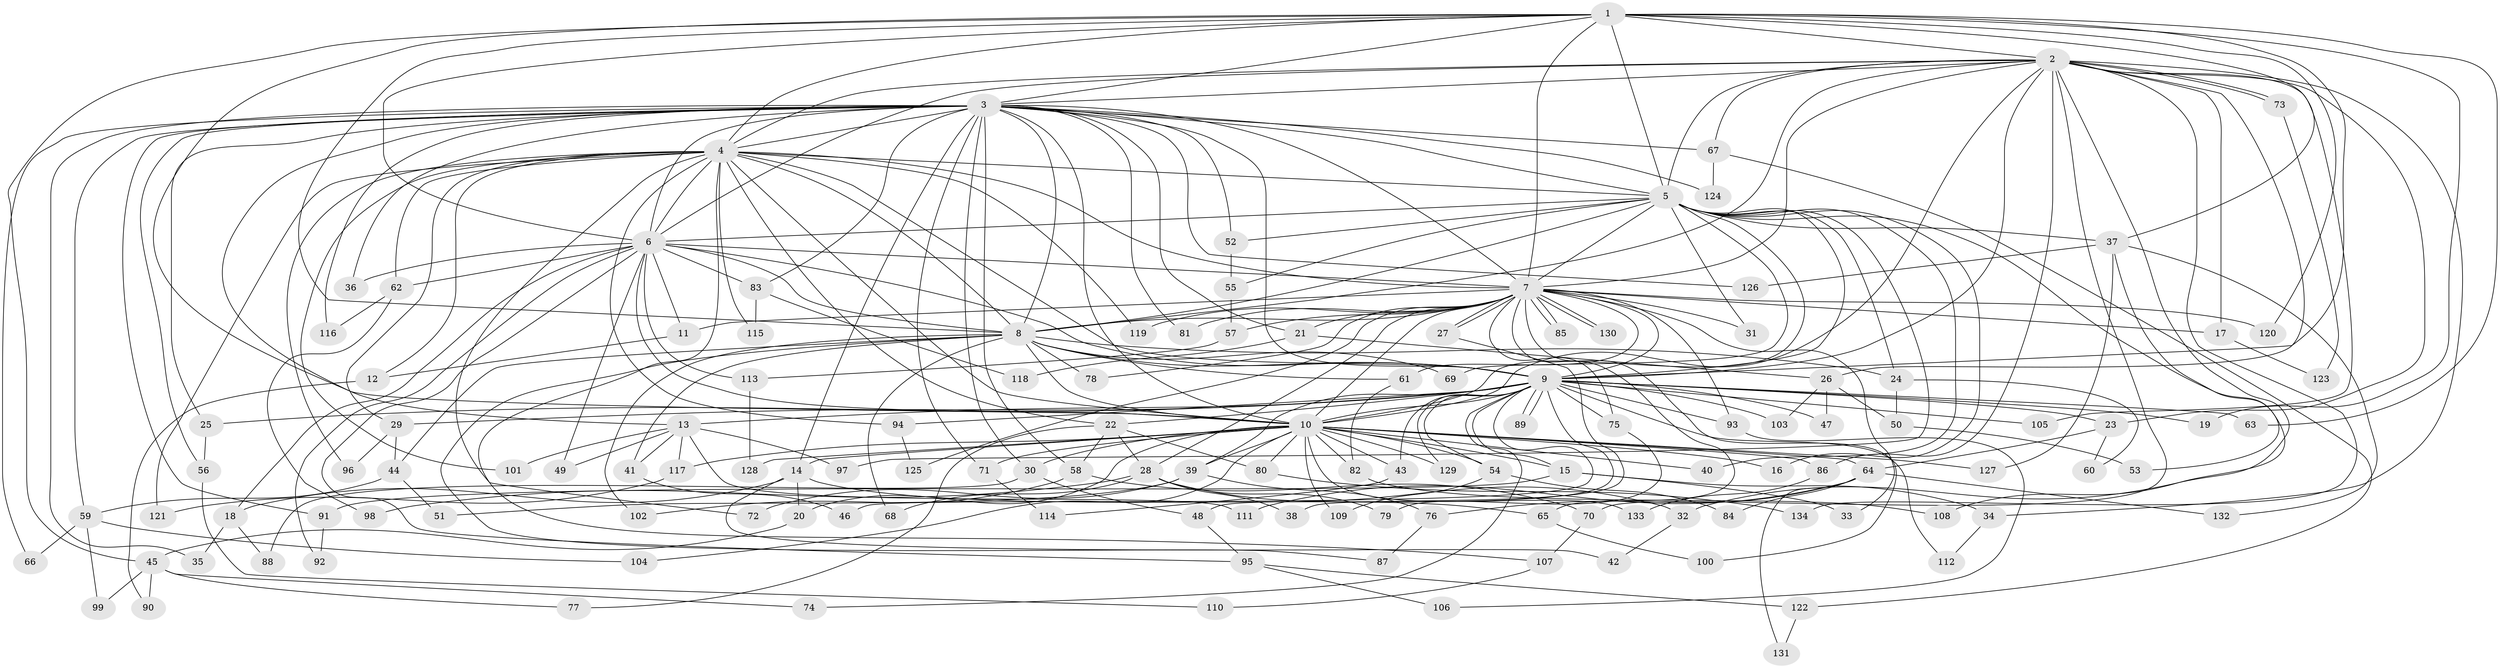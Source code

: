 // coarse degree distribution, {20: 0.02127659574468085, 26: 0.010638297872340425, 17: 0.031914893617021274, 3: 0.3191489361702128, 6: 0.0425531914893617, 27: 0.02127659574468085, 11: 0.010638297872340425, 4: 0.1276595744680851, 5: 0.031914893617021274, 2: 0.30851063829787234, 30: 0.010638297872340425, 1: 0.031914893617021274, 7: 0.02127659574468085, 8: 0.010638297872340425}
// Generated by graph-tools (version 1.1) at 2025/36/03/04/25 23:36:31]
// undirected, 134 vertices, 293 edges
graph export_dot {
  node [color=gray90,style=filled];
  1;
  2;
  3;
  4;
  5;
  6;
  7;
  8;
  9;
  10;
  11;
  12;
  13;
  14;
  15;
  16;
  17;
  18;
  19;
  20;
  21;
  22;
  23;
  24;
  25;
  26;
  27;
  28;
  29;
  30;
  31;
  32;
  33;
  34;
  35;
  36;
  37;
  38;
  39;
  40;
  41;
  42;
  43;
  44;
  45;
  46;
  47;
  48;
  49;
  50;
  51;
  52;
  53;
  54;
  55;
  56;
  57;
  58;
  59;
  60;
  61;
  62;
  63;
  64;
  65;
  66;
  67;
  68;
  69;
  70;
  71;
  72;
  73;
  74;
  75;
  76;
  77;
  78;
  79;
  80;
  81;
  82;
  83;
  84;
  85;
  86;
  87;
  88;
  89;
  90;
  91;
  92;
  93;
  94;
  95;
  96;
  97;
  98;
  99;
  100;
  101;
  102;
  103;
  104;
  105;
  106;
  107;
  108;
  109;
  110;
  111;
  112;
  113;
  114;
  115;
  116;
  117;
  118;
  119;
  120;
  121;
  122;
  123;
  124;
  125;
  126;
  127;
  128;
  129;
  130;
  131;
  132;
  133;
  134;
  1 -- 2;
  1 -- 3;
  1 -- 4;
  1 -- 5;
  1 -- 6;
  1 -- 7;
  1 -- 8;
  1 -- 9;
  1 -- 10;
  1 -- 19;
  1 -- 37;
  1 -- 45;
  1 -- 63;
  1 -- 120;
  2 -- 3;
  2 -- 4;
  2 -- 5;
  2 -- 6;
  2 -- 7;
  2 -- 8;
  2 -- 9;
  2 -- 10;
  2 -- 17;
  2 -- 23;
  2 -- 26;
  2 -- 32;
  2 -- 34;
  2 -- 67;
  2 -- 70;
  2 -- 73;
  2 -- 73;
  2 -- 86;
  2 -- 105;
  2 -- 134;
  3 -- 4;
  3 -- 5;
  3 -- 6;
  3 -- 7;
  3 -- 8;
  3 -- 9;
  3 -- 10;
  3 -- 13;
  3 -- 14;
  3 -- 21;
  3 -- 25;
  3 -- 30;
  3 -- 35;
  3 -- 36;
  3 -- 52;
  3 -- 56;
  3 -- 58;
  3 -- 59;
  3 -- 66;
  3 -- 67;
  3 -- 71;
  3 -- 81;
  3 -- 83;
  3 -- 91;
  3 -- 116;
  3 -- 124;
  3 -- 126;
  4 -- 5;
  4 -- 6;
  4 -- 7;
  4 -- 8;
  4 -- 9;
  4 -- 10;
  4 -- 12;
  4 -- 22;
  4 -- 29;
  4 -- 62;
  4 -- 72;
  4 -- 94;
  4 -- 96;
  4 -- 101;
  4 -- 107;
  4 -- 115;
  4 -- 119;
  4 -- 121;
  5 -- 6;
  5 -- 7;
  5 -- 8;
  5 -- 9;
  5 -- 10;
  5 -- 16;
  5 -- 24;
  5 -- 31;
  5 -- 37;
  5 -- 40;
  5 -- 52;
  5 -- 55;
  5 -- 69;
  5 -- 97;
  5 -- 108;
  6 -- 7;
  6 -- 8;
  6 -- 9;
  6 -- 10;
  6 -- 11;
  6 -- 18;
  6 -- 36;
  6 -- 49;
  6 -- 62;
  6 -- 83;
  6 -- 92;
  6 -- 95;
  6 -- 113;
  7 -- 8;
  7 -- 9;
  7 -- 10;
  7 -- 11;
  7 -- 17;
  7 -- 21;
  7 -- 27;
  7 -- 27;
  7 -- 28;
  7 -- 31;
  7 -- 33;
  7 -- 57;
  7 -- 61;
  7 -- 65;
  7 -- 75;
  7 -- 78;
  7 -- 81;
  7 -- 85;
  7 -- 85;
  7 -- 93;
  7 -- 100;
  7 -- 119;
  7 -- 120;
  7 -- 125;
  7 -- 130;
  7 -- 130;
  8 -- 9;
  8 -- 10;
  8 -- 24;
  8 -- 41;
  8 -- 44;
  8 -- 61;
  8 -- 68;
  8 -- 69;
  8 -- 78;
  8 -- 87;
  8 -- 102;
  9 -- 10;
  9 -- 13;
  9 -- 15;
  9 -- 19;
  9 -- 22;
  9 -- 23;
  9 -- 25;
  9 -- 29;
  9 -- 39;
  9 -- 43;
  9 -- 46;
  9 -- 47;
  9 -- 48;
  9 -- 54;
  9 -- 63;
  9 -- 74;
  9 -- 75;
  9 -- 89;
  9 -- 89;
  9 -- 93;
  9 -- 94;
  9 -- 103;
  9 -- 105;
  9 -- 112;
  9 -- 129;
  10 -- 14;
  10 -- 15;
  10 -- 16;
  10 -- 20;
  10 -- 30;
  10 -- 39;
  10 -- 40;
  10 -- 43;
  10 -- 54;
  10 -- 64;
  10 -- 71;
  10 -- 80;
  10 -- 82;
  10 -- 86;
  10 -- 104;
  10 -- 109;
  10 -- 117;
  10 -- 127;
  10 -- 128;
  10 -- 129;
  10 -- 133;
  11 -- 12;
  12 -- 90;
  13 -- 41;
  13 -- 49;
  13 -- 97;
  13 -- 101;
  13 -- 111;
  13 -- 117;
  14 -- 18;
  14 -- 20;
  14 -- 42;
  14 -- 65;
  15 -- 33;
  15 -- 34;
  15 -- 91;
  17 -- 123;
  18 -- 35;
  18 -- 88;
  20 -- 45;
  21 -- 26;
  21 -- 118;
  22 -- 28;
  22 -- 58;
  22 -- 77;
  22 -- 80;
  23 -- 60;
  23 -- 64;
  24 -- 50;
  24 -- 60;
  25 -- 56;
  26 -- 47;
  26 -- 50;
  26 -- 103;
  27 -- 38;
  28 -- 32;
  28 -- 38;
  28 -- 68;
  28 -- 79;
  28 -- 98;
  29 -- 44;
  29 -- 96;
  30 -- 48;
  30 -- 88;
  32 -- 42;
  34 -- 112;
  37 -- 53;
  37 -- 126;
  37 -- 127;
  37 -- 132;
  39 -- 51;
  39 -- 72;
  39 -- 76;
  41 -- 46;
  43 -- 114;
  44 -- 51;
  44 -- 59;
  45 -- 74;
  45 -- 77;
  45 -- 90;
  45 -- 99;
  48 -- 95;
  50 -- 53;
  52 -- 55;
  54 -- 84;
  54 -- 109;
  55 -- 57;
  56 -- 110;
  57 -- 113;
  58 -- 70;
  58 -- 102;
  59 -- 66;
  59 -- 99;
  59 -- 104;
  61 -- 82;
  62 -- 98;
  62 -- 116;
  64 -- 76;
  64 -- 84;
  64 -- 111;
  64 -- 131;
  64 -- 132;
  65 -- 100;
  67 -- 122;
  67 -- 124;
  70 -- 107;
  71 -- 114;
  73 -- 123;
  75 -- 79;
  76 -- 87;
  80 -- 134;
  82 -- 108;
  83 -- 115;
  83 -- 118;
  86 -- 133;
  91 -- 92;
  93 -- 106;
  94 -- 125;
  95 -- 106;
  95 -- 122;
  107 -- 110;
  113 -- 128;
  117 -- 121;
  122 -- 131;
}
